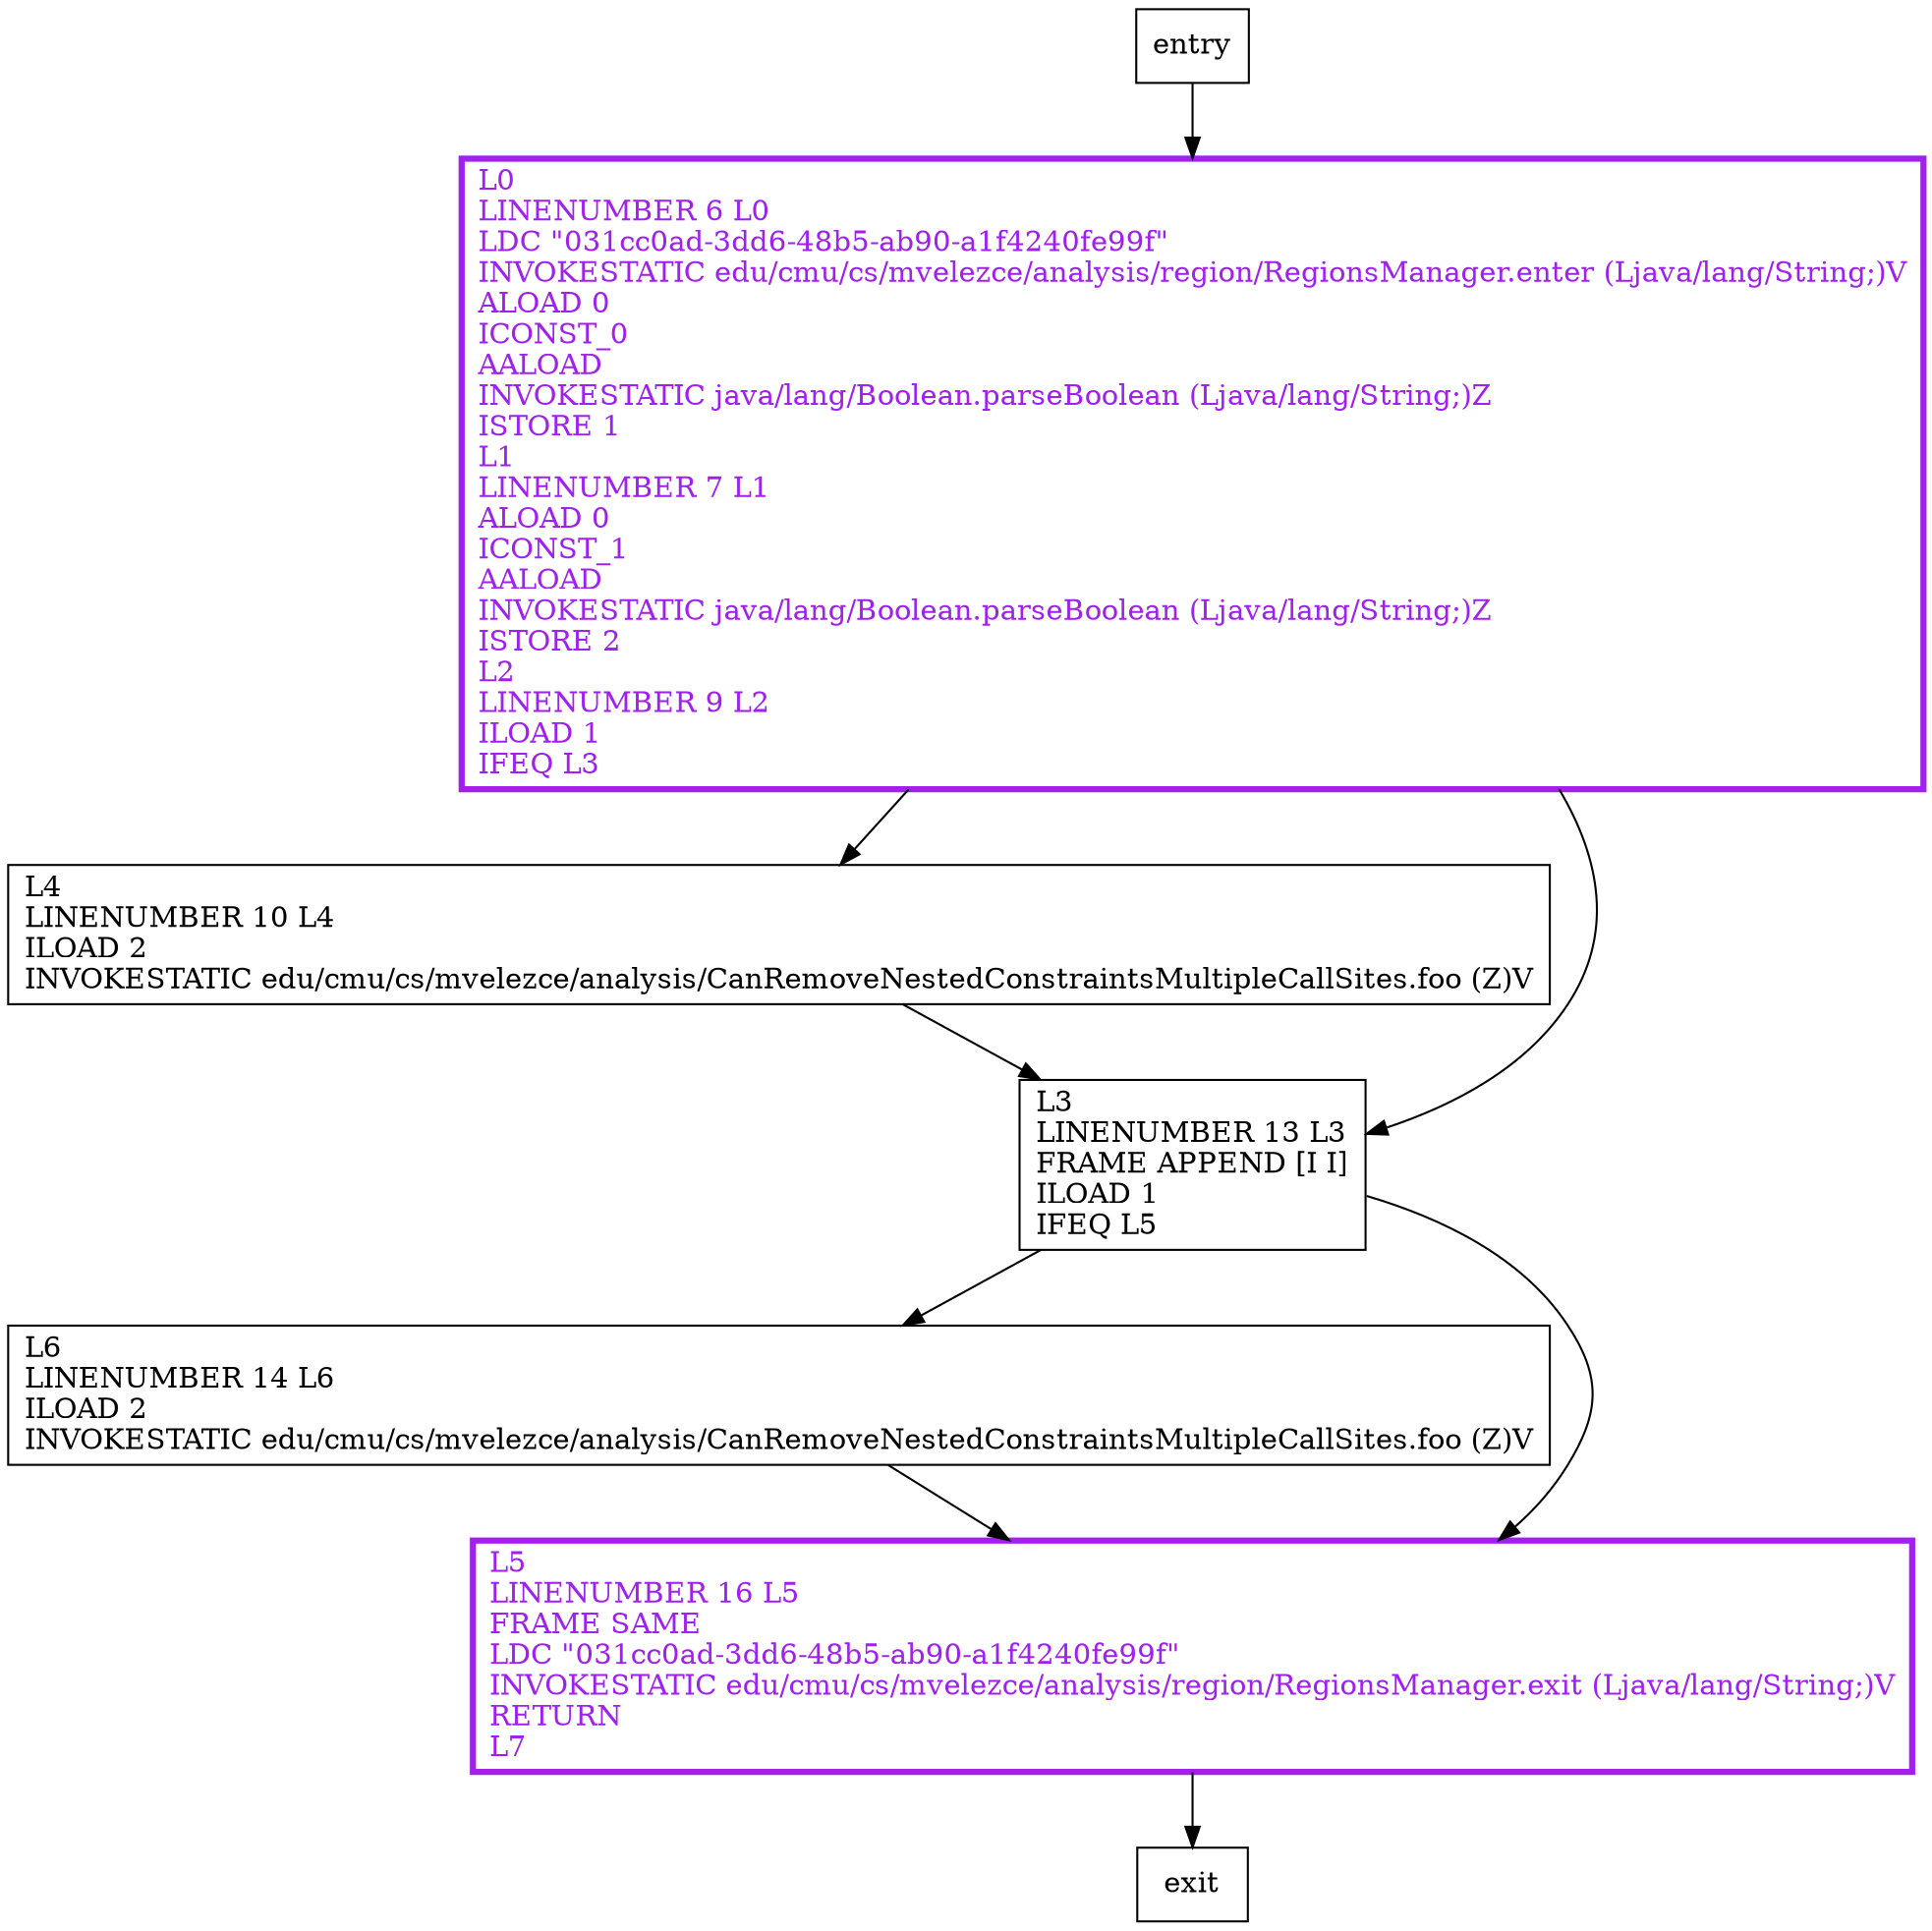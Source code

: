digraph main {
node [shape=record];
1608217492 [label="L4\lLINENUMBER 10 L4\lILOAD 2\lINVOKESTATIC edu/cmu/cs/mvelezce/analysis/CanRemoveNestedConstraintsMultipleCallSites.foo (Z)V\l"];
1977187864 [label="L3\lLINENUMBER 13 L3\lFRAME APPEND [I I]\lILOAD 1\lIFEQ L5\l"];
1264031938 [label="L6\lLINENUMBER 14 L6\lILOAD 2\lINVOKESTATIC edu/cmu/cs/mvelezce/analysis/CanRemoveNestedConstraintsMultipleCallSites.foo (Z)V\l"];
1831953318 [label="L0\lLINENUMBER 6 L0\lLDC \"031cc0ad-3dd6-48b5-ab90-a1f4240fe99f\"\lINVOKESTATIC edu/cmu/cs/mvelezce/analysis/region/RegionsManager.enter (Ljava/lang/String;)V\lALOAD 0\lICONST_0\lAALOAD\lINVOKESTATIC java/lang/Boolean.parseBoolean (Ljava/lang/String;)Z\lISTORE 1\lL1\lLINENUMBER 7 L1\lALOAD 0\lICONST_1\lAALOAD\lINVOKESTATIC java/lang/Boolean.parseBoolean (Ljava/lang/String;)Z\lISTORE 2\lL2\lLINENUMBER 9 L2\lILOAD 1\lIFEQ L3\l"];
765321860 [label="L5\lLINENUMBER 16 L5\lFRAME SAME\lLDC \"031cc0ad-3dd6-48b5-ab90-a1f4240fe99f\"\lINVOKESTATIC edu/cmu/cs/mvelezce/analysis/region/RegionsManager.exit (Ljava/lang/String;)V\lRETURN\lL7\l"];
entry;
exit;
1608217492 -> 1977187864;
entry -> 1831953318;
1977187864 -> 1264031938;
1977187864 -> 765321860;
1264031938 -> 765321860;
1831953318 -> 1608217492;
1831953318 -> 1977187864;
765321860 -> exit;
1831953318[fontcolor="purple", penwidth=3, color="purple"];
765321860[fontcolor="purple", penwidth=3, color="purple"];
}
